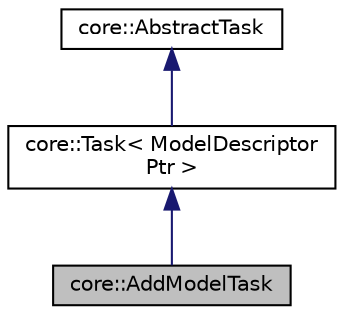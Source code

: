 digraph "core::AddModelTask"
{
 // LATEX_PDF_SIZE
  edge [fontname="Helvetica",fontsize="10",labelfontname="Helvetica",labelfontsize="10"];
  node [fontname="Helvetica",fontsize="10",shape=record];
  Node1 [label="core::AddModelTask",height=0.2,width=0.4,color="black", fillcolor="grey75", style="filled", fontcolor="black",tooltip=" "];
  Node2 -> Node1 [dir="back",color="midnightblue",fontsize="10",style="solid",fontname="Helvetica"];
  Node2 [label="core::Task\< ModelDescriptor\lPtr \>",height=0.2,width=0.4,color="black", fillcolor="white", style="filled",URL="$dd/d57/classcore_1_1Task.html",tooltip=" "];
  Node3 -> Node2 [dir="back",color="midnightblue",fontsize="10",style="solid",fontname="Helvetica"];
  Node3 [label="core::AbstractTask",height=0.2,width=0.4,color="black", fillcolor="white", style="filled",URL="$d4/d49/classcore_1_1AbstractTask.html",tooltip=" "];
}
